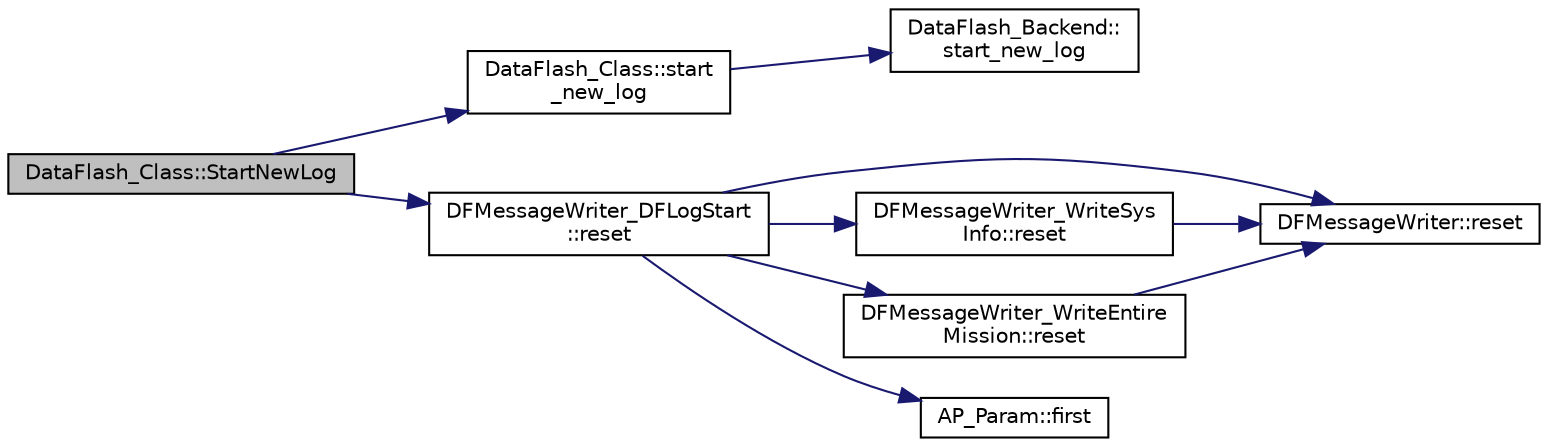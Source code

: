digraph "DataFlash_Class::StartNewLog"
{
 // INTERACTIVE_SVG=YES
  edge [fontname="Helvetica",fontsize="10",labelfontname="Helvetica",labelfontsize="10"];
  node [fontname="Helvetica",fontsize="10",shape=record];
  rankdir="LR";
  Node1 [label="DataFlash_Class::StartNewLog",height=0.2,width=0.4,color="black", fillcolor="grey75", style="filled", fontcolor="black"];
  Node1 -> Node2 [color="midnightblue",fontsize="10",style="solid",fontname="Helvetica"];
  Node2 [label="DataFlash_Class::start\l_new_log",height=0.2,width=0.4,color="black", fillcolor="white", style="filled",URL="$classDataFlash__Class.html#aed3a1ee8a55500987fd326c687d62a4b"];
  Node2 -> Node3 [color="midnightblue",fontsize="10",style="solid",fontname="Helvetica"];
  Node3 [label="DataFlash_Backend::\lstart_new_log",height=0.2,width=0.4,color="black", fillcolor="white", style="filled",URL="$classDataFlash__Backend.html#a5ff05c4c6461f5bfe61798adb4205a38"];
  Node1 -> Node4 [color="midnightblue",fontsize="10",style="solid",fontname="Helvetica"];
  Node4 [label="DFMessageWriter_DFLogStart\l::reset",height=0.2,width=0.4,color="black", fillcolor="white", style="filled",URL="$classDFMessageWriter__DFLogStart.html#a298284c23dd9bb5f2010169d9fe3dc72"];
  Node4 -> Node5 [color="midnightblue",fontsize="10",style="solid",fontname="Helvetica"];
  Node5 [label="DFMessageWriter::reset",height=0.2,width=0.4,color="black", fillcolor="white", style="filled",URL="$classDFMessageWriter.html#aaed0c60da70c5d7057dc29bd7edabeae"];
  Node4 -> Node6 [color="midnightblue",fontsize="10",style="solid",fontname="Helvetica"];
  Node6 [label="DFMessageWriter_WriteSys\lInfo::reset",height=0.2,width=0.4,color="black", fillcolor="white", style="filled",URL="$classDFMessageWriter__WriteSysInfo.html#ac0611dec2227deff4927ffa51089d79c"];
  Node6 -> Node5 [color="midnightblue",fontsize="10",style="solid",fontname="Helvetica"];
  Node4 -> Node7 [color="midnightblue",fontsize="10",style="solid",fontname="Helvetica"];
  Node7 [label="DFMessageWriter_WriteEntire\lMission::reset",height=0.2,width=0.4,color="black", fillcolor="white", style="filled",URL="$classDFMessageWriter__WriteEntireMission.html#aa91680967fb86ffb09b3169f23bb0496"];
  Node7 -> Node5 [color="midnightblue",fontsize="10",style="solid",fontname="Helvetica"];
  Node4 -> Node8 [color="midnightblue",fontsize="10",style="solid",fontname="Helvetica"];
  Node8 [label="AP_Param::first",height=0.2,width=0.4,color="black", fillcolor="white", style="filled",URL="$classAP__Param.html#adc0c44f152f0e3cbb12703b2a58d8f6b"];
}
